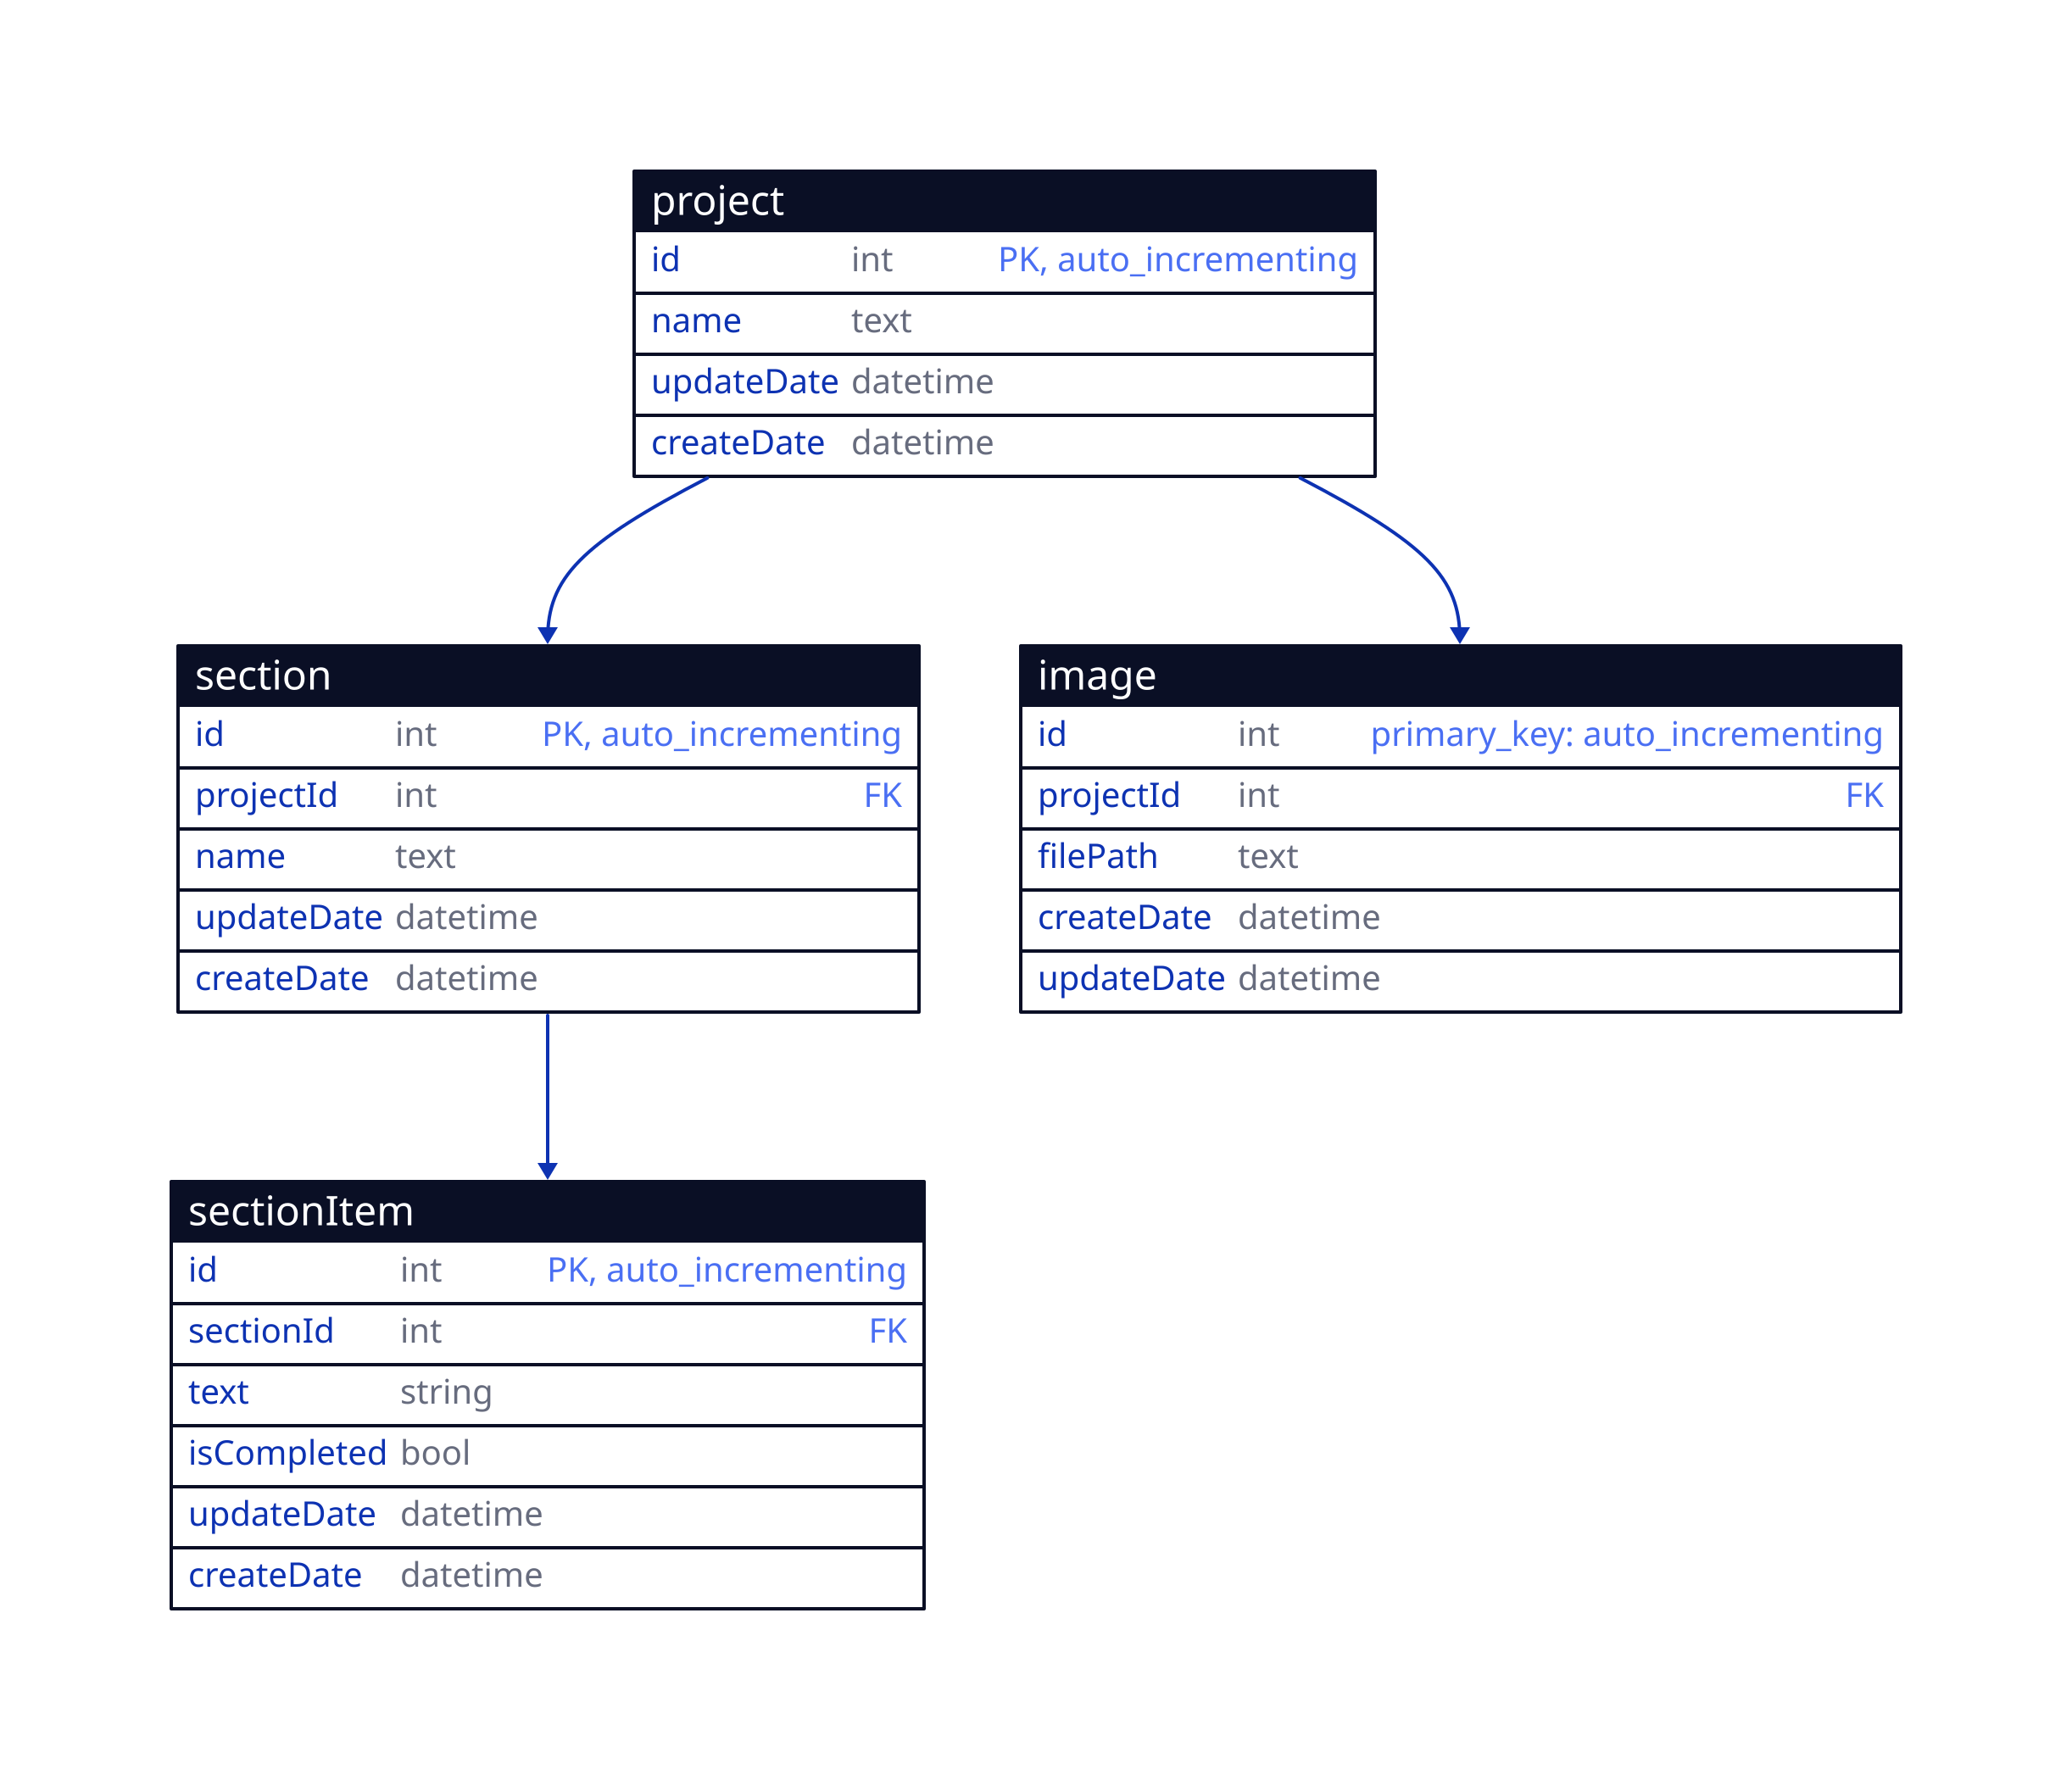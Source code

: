 project: {
    shape: sql_table

    id: int {constraint: [primary_key; auto_incrementing]}
    name: text
    updateDate: datetime
    createDate: datetime
}

section: {
    shape: sql_table

    id: int {constraint: [primary_key; auto_incrementing]}
    projectId: int {constraint: foreign_key}
    name: text
    updateDate: datetime
    createDate: datetime
}

project.id -> section.projectId

sectionItem: {
    shape: sql_table

    id: int {constraint: [primary_key; auto_incrementing]}
    sectionId: int {constraint: foreign_key}
    text: string
    isCompleted: bool
    updateDate: datetime
    createDate: datetime
}

section.id -> sectionItem.sectionId

image: {
    shape: sql_table

    id: int {constraint: [primary_key: auto_incrementing]}
    projectId: int {constraint: foreign_key}
    filePath: text
    createDate: datetime
    updateDate: datetime
}

project.id -> image.projectId